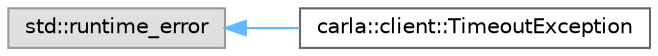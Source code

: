 digraph "类继承关系图"
{
 // INTERACTIVE_SVG=YES
 // LATEX_PDF_SIZE
  bgcolor="transparent";
  edge [fontname=Helvetica,fontsize=10,labelfontname=Helvetica,labelfontsize=10];
  node [fontname=Helvetica,fontsize=10,shape=box,height=0.2,width=0.4];
  rankdir="LR";
  Node0 [id="Node000000",label="std::runtime_error",height=0.2,width=0.4,color="grey60", fillcolor="#E0E0E0", style="filled",tooltip=" "];
  Node0 -> Node1 [id="edge338_Node000000_Node000001",dir="back",color="steelblue1",style="solid",tooltip=" "];
  Node1 [id="Node000001",label="carla::client::TimeoutException",height=0.2,width=0.4,color="grey40", fillcolor="white", style="filled",URL="$d2/deb/classcarla_1_1client_1_1TimeoutException.html",tooltip=" "];
}
